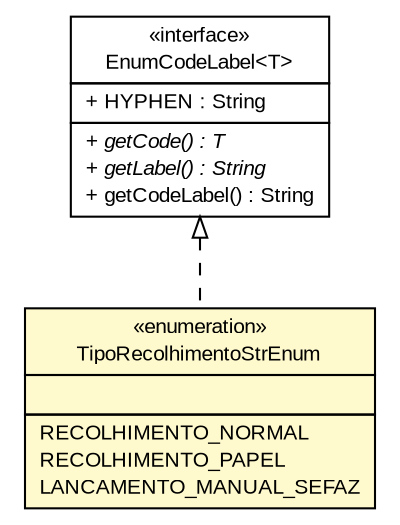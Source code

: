 #!/usr/local/bin/dot
#
# Class diagram 
# Generated by UMLGraph version R5_6 (http://www.umlgraph.org/)
#

digraph G {
	edge [fontname="arial",fontsize=10,labelfontname="arial",labelfontsize=10];
	node [fontname="arial",fontsize=10,shape=plaintext];
	nodesep=0.25;
	ranksep=0.5;
	// br.gov.to.sefaz.persistence.enums.EnumCodeLabel<T>
	c1049000 [label=<<table title="br.gov.to.sefaz.persistence.enums.EnumCodeLabel" border="0" cellborder="1" cellspacing="0" cellpadding="2" port="p" href="../../../persistence/enums/EnumCodeLabel.html">
		<tr><td><table border="0" cellspacing="0" cellpadding="1">
<tr><td align="center" balign="center"> &#171;interface&#187; </td></tr>
<tr><td align="center" balign="center"> EnumCodeLabel&lt;T&gt; </td></tr>
		</table></td></tr>
		<tr><td><table border="0" cellspacing="0" cellpadding="1">
<tr><td align="left" balign="left"> + HYPHEN : String </td></tr>
		</table></td></tr>
		<tr><td><table border="0" cellspacing="0" cellpadding="1">
<tr><td align="left" balign="left"><font face="arial italic" point-size="10.0"> + getCode() : T </font></td></tr>
<tr><td align="left" balign="left"><font face="arial italic" point-size="10.0"> + getLabel() : String </font></td></tr>
<tr><td align="left" balign="left"> + getCodeLabel() : String </td></tr>
		</table></td></tr>
		</table>>, URL="../../../persistence/enums/EnumCodeLabel.html", fontname="arial", fontcolor="black", fontsize=10.0];
	// br.gov.to.sefaz.arr.persistence.enums.TipoRecolhimentoStrEnum
	c1049651 [label=<<table title="br.gov.to.sefaz.arr.persistence.enums.TipoRecolhimentoStrEnum" border="0" cellborder="1" cellspacing="0" cellpadding="2" port="p" bgcolor="lemonChiffon" href="./TipoRecolhimentoStrEnum.html">
		<tr><td><table border="0" cellspacing="0" cellpadding="1">
<tr><td align="center" balign="center"> &#171;enumeration&#187; </td></tr>
<tr><td align="center" balign="center"> TipoRecolhimentoStrEnum </td></tr>
		</table></td></tr>
		<tr><td><table border="0" cellspacing="0" cellpadding="1">
<tr><td align="left" balign="left">  </td></tr>
		</table></td></tr>
		<tr><td><table border="0" cellspacing="0" cellpadding="1">
<tr><td align="left" balign="left"> RECOLHIMENTO_NORMAL </td></tr>
<tr><td align="left" balign="left"> RECOLHIMENTO_PAPEL </td></tr>
<tr><td align="left" balign="left"> LANCAMENTO_MANUAL_SEFAZ </td></tr>
		</table></td></tr>
		</table>>, URL="./TipoRecolhimentoStrEnum.html", fontname="arial", fontcolor="black", fontsize=10.0];
	//br.gov.to.sefaz.arr.persistence.enums.TipoRecolhimentoStrEnum implements br.gov.to.sefaz.persistence.enums.EnumCodeLabel<T>
	c1049000:p -> c1049651:p [dir=back,arrowtail=empty,style=dashed];
}

